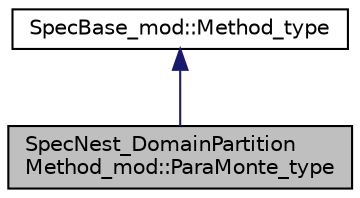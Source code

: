 digraph "SpecNest_DomainPartitionMethod_mod::ParaMonte_type"
{
 // LATEX_PDF_SIZE
  edge [fontname="Helvetica",fontsize="10",labelfontname="Helvetica",labelfontsize="10"];
  node [fontname="Helvetica",fontsize="10",shape=record];
  Node1 [label="SpecNest_DomainPartition\lMethod_mod::ParaMonte_type",height=0.2,width=0.4,color="black", fillcolor="grey75", style="filled", fontcolor="black",tooltip=" "];
  Node2 -> Node1 [dir="back",color="midnightblue",fontsize="10",style="solid",fontname="Helvetica"];
  Node2 [label="SpecBase_mod::Method_type",height=0.2,width=0.4,color="black", fillcolor="white", style="filled",URL="$structSpecBase__mod_1_1Method__type.html",tooltip="Base class used by other specs, e.g., SpecNest components."];
}
